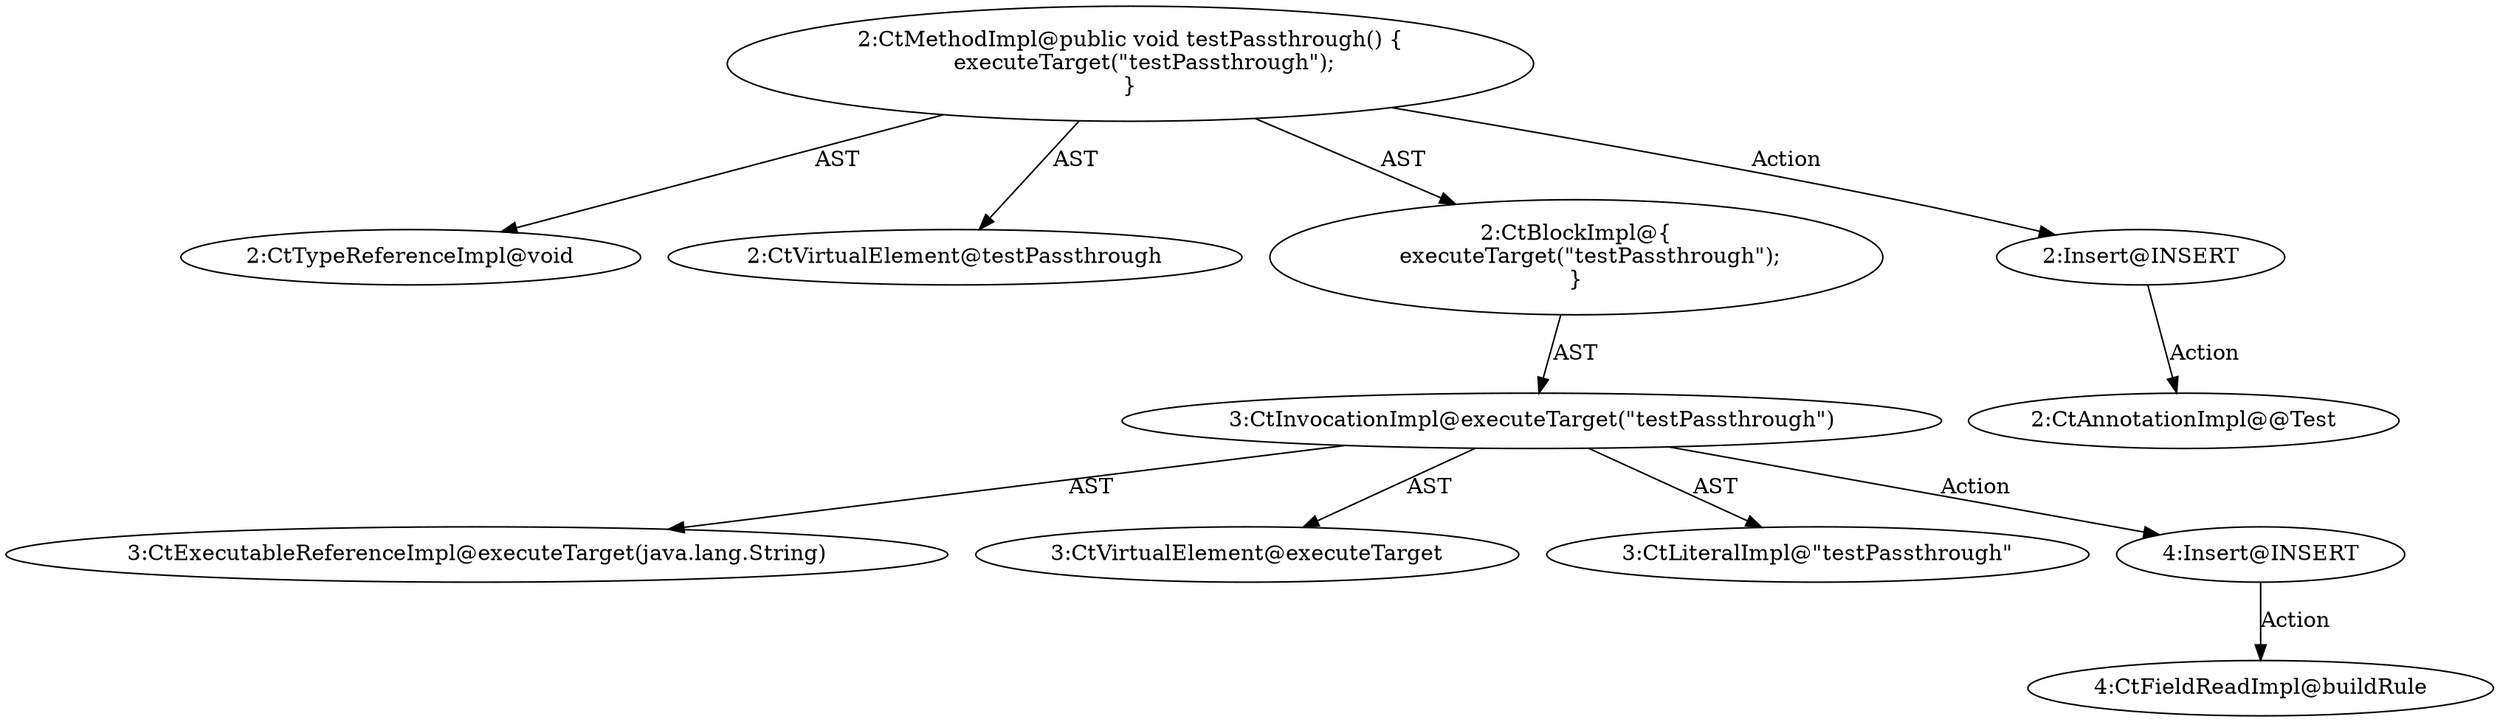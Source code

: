 digraph "testPassthrough#?" {
0 [label="2:CtTypeReferenceImpl@void" shape=ellipse]
1 [label="2:CtVirtualElement@testPassthrough" shape=ellipse]
2 [label="3:CtExecutableReferenceImpl@executeTarget(java.lang.String)" shape=ellipse]
3 [label="3:CtVirtualElement@executeTarget" shape=ellipse]
4 [label="3:CtLiteralImpl@\"testPassthrough\"" shape=ellipse]
5 [label="3:CtInvocationImpl@executeTarget(\"testPassthrough\")" shape=ellipse]
6 [label="2:CtBlockImpl@\{
    executeTarget(\"testPassthrough\");
\}" shape=ellipse]
7 [label="2:CtMethodImpl@public void testPassthrough() \{
    executeTarget(\"testPassthrough\");
\}" shape=ellipse]
8 [label="2:Insert@INSERT" shape=ellipse]
9 [label="2:CtAnnotationImpl@@Test" shape=ellipse]
10 [label="4:Insert@INSERT" shape=ellipse]
11 [label="4:CtFieldReadImpl@buildRule" shape=ellipse]
5 -> 3 [label="AST"];
5 -> 2 [label="AST"];
5 -> 4 [label="AST"];
5 -> 10 [label="Action"];
6 -> 5 [label="AST"];
7 -> 1 [label="AST"];
7 -> 0 [label="AST"];
7 -> 6 [label="AST"];
7 -> 8 [label="Action"];
8 -> 9 [label="Action"];
10 -> 11 [label="Action"];
}